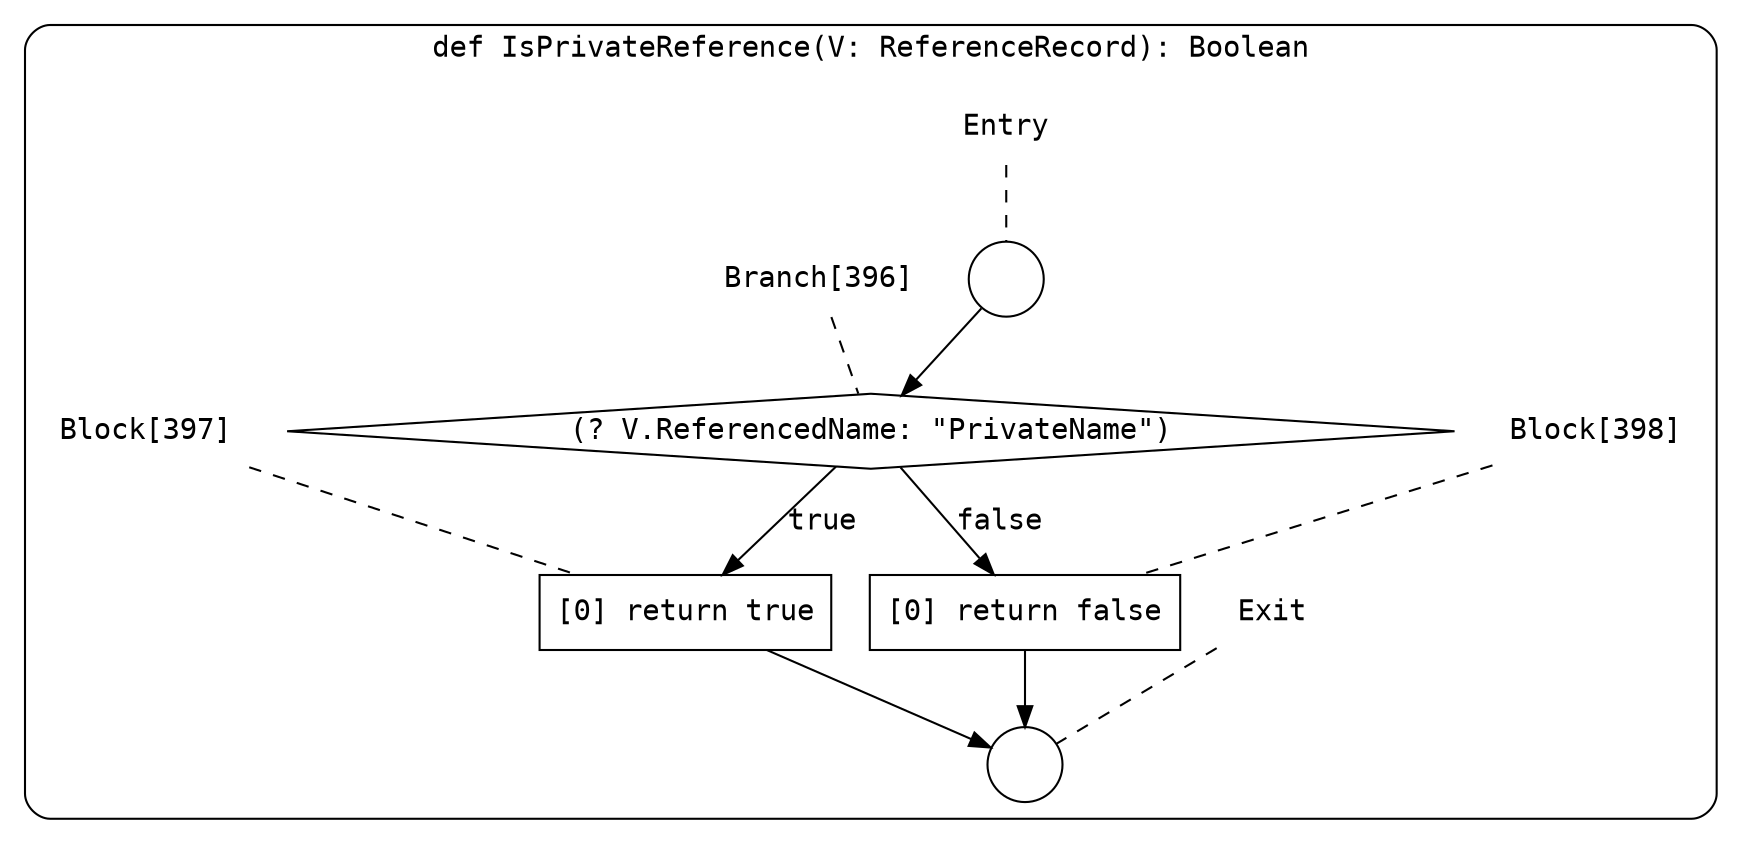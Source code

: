 digraph {
  graph [fontname = "Consolas"]
  node [fontname = "Consolas"]
  edge [fontname = "Consolas"]
  subgraph cluster61 {
    label = "def IsPrivateReference(V: ReferenceRecord): Boolean"
    style = rounded
    cluster61_entry_name [shape=none, label=<<font color="black">Entry</font>>]
    cluster61_entry_name -> cluster61_entry [arrowhead=none, color="black", style=dashed]
    cluster61_entry [shape=circle label=" " color="black" fillcolor="white" style=filled]
    cluster61_entry -> node396 [color="black"]
    cluster61_exit_name [shape=none, label=<<font color="black">Exit</font>>]
    cluster61_exit_name -> cluster61_exit [arrowhead=none, color="black", style=dashed]
    cluster61_exit [shape=circle label=" " color="black" fillcolor="white" style=filled]
    node396_name [shape=none, label=<<font color="black">Branch[396]</font>>]
    node396_name -> node396 [arrowhead=none, color="black", style=dashed]
    node396 [shape=diamond, label=<<font color="black">(? V.ReferencedName: &quot;PrivateName&quot;)</font>> color="black" fillcolor="white", style=filled]
    node396 -> node397 [label=<<font color="black">true</font>> color="black"]
    node396 -> node398 [label=<<font color="black">false</font>> color="black"]
    node397_name [shape=none, label=<<font color="black">Block[397]</font>>]
    node397_name -> node397 [arrowhead=none, color="black", style=dashed]
    node397 [shape=box, label=<<font color="black">[0] return true<BR ALIGN="LEFT"/></font>> color="black" fillcolor="white", style=filled]
    node397 -> cluster61_exit [color="black"]
    node398_name [shape=none, label=<<font color="black">Block[398]</font>>]
    node398_name -> node398 [arrowhead=none, color="black", style=dashed]
    node398 [shape=box, label=<<font color="black">[0] return false<BR ALIGN="LEFT"/></font>> color="black" fillcolor="white", style=filled]
    node398 -> cluster61_exit [color="black"]
  }
}